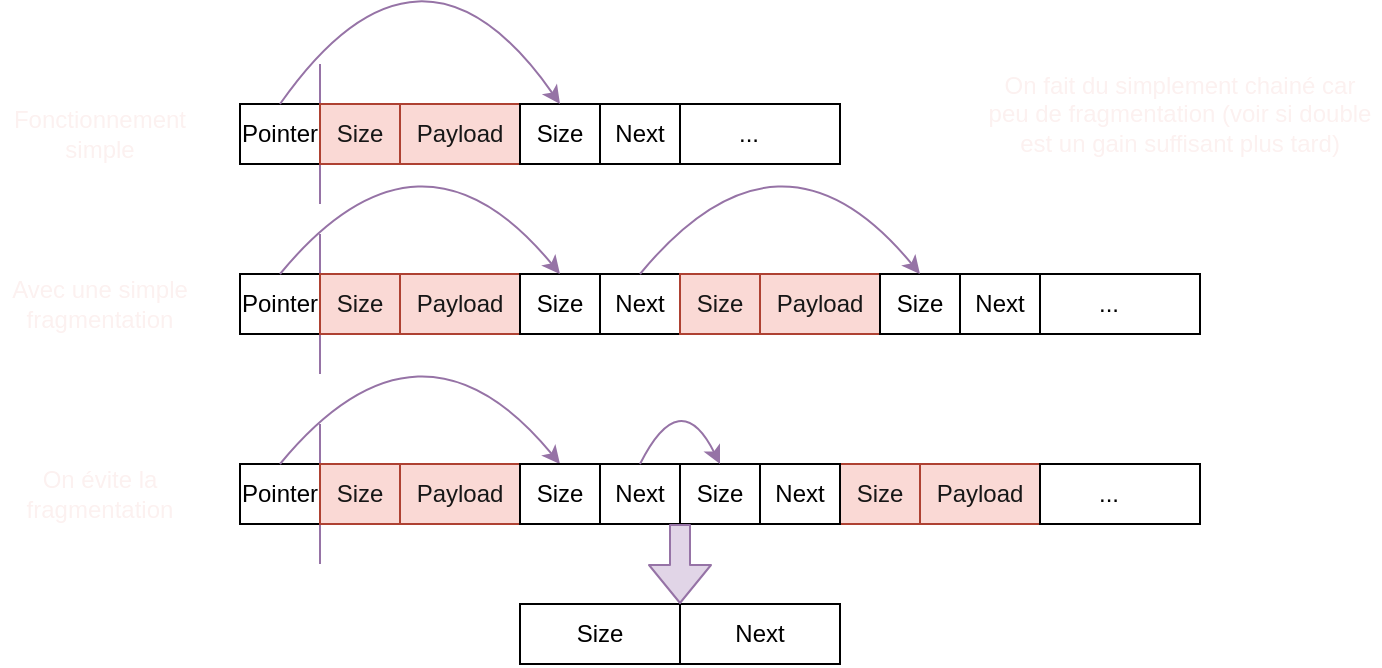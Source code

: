 <mxfile>
    <diagram id="8bbaKS8E7-gGLmwbZnUU" name="Page-1">
        <mxGraphModel dx="1570" dy="389" grid="1" gridSize="10" guides="1" tooltips="1" connect="1" arrows="1" fold="1" page="1" pageScale="1" pageWidth="850" pageHeight="1100" math="0" shadow="0">
            <root>
                <mxCell id="0"/>
                <mxCell id="1" parent="0"/>
                <mxCell id="2" value="Pointer" style="rounded=0;whiteSpace=wrap;html=1;" vertex="1" parent="1">
                    <mxGeometry x="110" y="450" width="40" height="30" as="geometry"/>
                </mxCell>
                <mxCell id="3" value="" style="endArrow=none;html=1;fillColor=#e1d5e7;strokeColor=#9673a6;" edge="1" parent="1">
                    <mxGeometry width="50" height="50" relative="1" as="geometry">
                        <mxPoint x="150" y="500" as="sourcePoint"/>
                        <mxPoint x="150" y="430" as="targetPoint"/>
                    </mxGeometry>
                </mxCell>
                <mxCell id="10" value="Size" style="rounded=0;whiteSpace=wrap;html=1;fillColor=#fad9d5;strokeColor=#ae4132;fontColor=#171717;" vertex="1" parent="1">
                    <mxGeometry x="150" y="450" width="40" height="30" as="geometry"/>
                </mxCell>
                <mxCell id="11" value="Payload" style="rounded=0;whiteSpace=wrap;html=1;fillColor=#fad9d5;strokeColor=#ae4132;fontColor=#171717;" vertex="1" parent="1">
                    <mxGeometry x="190" y="450" width="60" height="30" as="geometry"/>
                </mxCell>
                <mxCell id="13" value="Size" style="rounded=0;whiteSpace=wrap;html=1;" vertex="1" parent="1">
                    <mxGeometry x="250" y="450" width="40" height="30" as="geometry"/>
                </mxCell>
                <mxCell id="14" value="Next" style="rounded=0;whiteSpace=wrap;html=1;" vertex="1" parent="1">
                    <mxGeometry x="290" y="450" width="40" height="30" as="geometry"/>
                </mxCell>
                <mxCell id="15" value="..." style="rounded=0;whiteSpace=wrap;html=1;spacingRight=11;" vertex="1" parent="1">
                    <mxGeometry x="330" y="450" width="80" height="30" as="geometry"/>
                </mxCell>
                <mxCell id="16" value="" style="curved=1;endArrow=classic;html=1;fontColor=#171717;exitX=0.5;exitY=0;exitDx=0;exitDy=0;entryX=0.5;entryY=0;entryDx=0;entryDy=0;fillColor=#e1d5e7;strokeColor=#9673a6;" edge="1" parent="1" source="2" target="13">
                    <mxGeometry width="50" height="50" relative="1" as="geometry">
                        <mxPoint x="270" y="550" as="sourcePoint"/>
                        <mxPoint x="320" y="500" as="targetPoint"/>
                        <Array as="points">
                            <mxPoint x="200" y="350"/>
                        </Array>
                    </mxGeometry>
                </mxCell>
                <mxCell id="17" value="Pointer" style="rounded=0;whiteSpace=wrap;html=1;" vertex="1" parent="1">
                    <mxGeometry x="110" y="535" width="40" height="30" as="geometry"/>
                </mxCell>
                <mxCell id="18" value="" style="endArrow=none;html=1;fillColor=#e1d5e7;strokeColor=#9673a6;" edge="1" parent="1">
                    <mxGeometry width="50" height="50" relative="1" as="geometry">
                        <mxPoint x="150" y="585" as="sourcePoint"/>
                        <mxPoint x="150" y="515" as="targetPoint"/>
                    </mxGeometry>
                </mxCell>
                <mxCell id="19" value="Size" style="rounded=0;whiteSpace=wrap;html=1;fillColor=#fad9d5;strokeColor=#ae4132;fontColor=#171717;" vertex="1" parent="1">
                    <mxGeometry x="150" y="535" width="40" height="30" as="geometry"/>
                </mxCell>
                <mxCell id="20" value="Payload" style="rounded=0;whiteSpace=wrap;html=1;fillColor=#fad9d5;strokeColor=#ae4132;fontColor=#171717;" vertex="1" parent="1">
                    <mxGeometry x="190" y="535" width="60" height="30" as="geometry"/>
                </mxCell>
                <mxCell id="21" value="Size" style="rounded=0;whiteSpace=wrap;html=1;" vertex="1" parent="1">
                    <mxGeometry x="250" y="535" width="40" height="30" as="geometry"/>
                </mxCell>
                <mxCell id="22" value="Next" style="rounded=0;whiteSpace=wrap;html=1;" vertex="1" parent="1">
                    <mxGeometry x="290" y="535" width="40" height="30" as="geometry"/>
                </mxCell>
                <mxCell id="24" value="Size" style="rounded=0;whiteSpace=wrap;html=1;fillColor=#fad9d5;strokeColor=#ae4132;fontColor=#171717;" vertex="1" parent="1">
                    <mxGeometry x="330" y="535" width="40" height="30" as="geometry"/>
                </mxCell>
                <mxCell id="25" value="Payload" style="rounded=0;whiteSpace=wrap;html=1;fillColor=#fad9d5;strokeColor=#ae4132;fontColor=#171717;" vertex="1" parent="1">
                    <mxGeometry x="370" y="535" width="60" height="30" as="geometry"/>
                </mxCell>
                <mxCell id="26" value="Size" style="rounded=0;whiteSpace=wrap;html=1;" vertex="1" parent="1">
                    <mxGeometry x="430" y="535" width="40" height="30" as="geometry"/>
                </mxCell>
                <mxCell id="27" value="Next" style="rounded=0;whiteSpace=wrap;html=1;" vertex="1" parent="1">
                    <mxGeometry x="470" y="535" width="40" height="30" as="geometry"/>
                </mxCell>
                <mxCell id="28" value="..." style="rounded=0;whiteSpace=wrap;html=1;spacingRight=11;" vertex="1" parent="1">
                    <mxGeometry x="510" y="535" width="80" height="30" as="geometry"/>
                </mxCell>
                <mxCell id="29" value="" style="curved=1;endArrow=classic;html=1;fontColor=#171717;exitX=0.5;exitY=0;exitDx=0;exitDy=0;entryX=0.5;entryY=0;entryDx=0;entryDy=0;fillColor=#e1d5e7;strokeColor=#9673a6;" edge="1" parent="1" source="17" target="21">
                    <mxGeometry width="50" height="50" relative="1" as="geometry">
                        <mxPoint x="130" y="520" as="sourcePoint"/>
                        <mxPoint x="270" y="520" as="targetPoint"/>
                        <Array as="points">
                            <mxPoint x="200" y="450"/>
                        </Array>
                    </mxGeometry>
                </mxCell>
                <mxCell id="30" value="" style="curved=1;endArrow=classic;html=1;fontColor=#171717;exitX=0.5;exitY=0;exitDx=0;exitDy=0;entryX=0.5;entryY=0;entryDx=0;entryDy=0;fillColor=#e1d5e7;strokeColor=#9673a6;" edge="1" parent="1" source="22" target="26">
                    <mxGeometry width="50" height="50" relative="1" as="geometry">
                        <mxPoint x="310" y="520" as="sourcePoint"/>
                        <mxPoint x="450" y="510" as="targetPoint"/>
                        <Array as="points">
                            <mxPoint x="380" y="450"/>
                        </Array>
                    </mxGeometry>
                </mxCell>
                <mxCell id="31" value="Fonctionnement simple" style="text;html=1;strokeColor=none;fillColor=none;align=center;verticalAlign=middle;whiteSpace=wrap;rounded=0;labelBackgroundColor=none;fontColor=#FCF1F0;" vertex="1" parent="1">
                    <mxGeometry x="10" y="450" width="60" height="30" as="geometry"/>
                </mxCell>
                <mxCell id="32" value="Avec une simple fragmentation" style="text;html=1;strokeColor=none;fillColor=none;align=center;verticalAlign=middle;whiteSpace=wrap;rounded=0;labelBackgroundColor=none;fontColor=#FCF1F0;" vertex="1" parent="1">
                    <mxGeometry x="-10" y="535" width="100" height="30" as="geometry"/>
                </mxCell>
                <mxCell id="33" value="Pointer" style="rounded=0;whiteSpace=wrap;html=1;" vertex="1" parent="1">
                    <mxGeometry x="110" y="630" width="40" height="30" as="geometry"/>
                </mxCell>
                <mxCell id="34" value="" style="endArrow=none;html=1;fillColor=#e1d5e7;strokeColor=#9673a6;" edge="1" parent="1">
                    <mxGeometry width="50" height="50" relative="1" as="geometry">
                        <mxPoint x="150" y="680" as="sourcePoint"/>
                        <mxPoint x="150" y="610" as="targetPoint"/>
                    </mxGeometry>
                </mxCell>
                <mxCell id="35" value="Size" style="rounded=0;whiteSpace=wrap;html=1;fillColor=#fad9d5;strokeColor=#ae4132;fontColor=#171717;" vertex="1" parent="1">
                    <mxGeometry x="150" y="630" width="40" height="30" as="geometry"/>
                </mxCell>
                <mxCell id="36" value="Payload" style="rounded=0;whiteSpace=wrap;html=1;fillColor=#fad9d5;strokeColor=#ae4132;fontColor=#171717;" vertex="1" parent="1">
                    <mxGeometry x="190" y="630" width="60" height="30" as="geometry"/>
                </mxCell>
                <mxCell id="37" value="Size" style="rounded=0;whiteSpace=wrap;html=1;" vertex="1" parent="1">
                    <mxGeometry x="250" y="630" width="40" height="30" as="geometry"/>
                </mxCell>
                <mxCell id="38" value="Next" style="rounded=0;whiteSpace=wrap;html=1;" vertex="1" parent="1">
                    <mxGeometry x="290" y="630" width="40" height="30" as="geometry"/>
                </mxCell>
                <mxCell id="39" value="Size" style="rounded=0;whiteSpace=wrap;html=1;fillColor=#fad9d5;strokeColor=#ae4132;fontColor=#171717;" vertex="1" parent="1">
                    <mxGeometry x="410" y="630" width="40" height="30" as="geometry"/>
                </mxCell>
                <mxCell id="40" value="Payload" style="rounded=0;whiteSpace=wrap;html=1;fillColor=#fad9d5;strokeColor=#ae4132;fontColor=#171717;" vertex="1" parent="1">
                    <mxGeometry x="450" y="630" width="60" height="30" as="geometry"/>
                </mxCell>
                <mxCell id="41" value="Size" style="rounded=0;whiteSpace=wrap;html=1;" vertex="1" parent="1">
                    <mxGeometry x="330" y="630" width="40" height="30" as="geometry"/>
                </mxCell>
                <mxCell id="42" value="Next" style="rounded=0;whiteSpace=wrap;html=1;" vertex="1" parent="1">
                    <mxGeometry x="370" y="630" width="40" height="30" as="geometry"/>
                </mxCell>
                <mxCell id="43" value="..." style="rounded=0;whiteSpace=wrap;html=1;spacingRight=11;" vertex="1" parent="1">
                    <mxGeometry x="510" y="630" width="80" height="30" as="geometry"/>
                </mxCell>
                <mxCell id="44" value="On évite la fragmentation" style="text;html=1;strokeColor=none;fillColor=none;align=center;verticalAlign=middle;whiteSpace=wrap;rounded=0;labelBackgroundColor=none;fontColor=#FCF1F0;" vertex="1" parent="1">
                    <mxGeometry x="-10" y="630" width="100" height="30" as="geometry"/>
                </mxCell>
                <mxCell id="45" value="" style="curved=1;endArrow=classic;html=1;fontColor=#171717;exitX=0.5;exitY=0;exitDx=0;exitDy=0;entryX=0.5;entryY=0;entryDx=0;entryDy=0;fillColor=#e1d5e7;strokeColor=#9673a6;" edge="1" parent="1" source="33" target="37">
                    <mxGeometry width="50" height="50" relative="1" as="geometry">
                        <mxPoint x="130" y="600" as="sourcePoint"/>
                        <mxPoint x="280" y="600" as="targetPoint"/>
                        <Array as="points">
                            <mxPoint x="200" y="545"/>
                        </Array>
                    </mxGeometry>
                </mxCell>
                <mxCell id="46" value="" style="curved=1;endArrow=classic;html=1;fontColor=#171717;exitX=0.5;exitY=0;exitDx=0;exitDy=0;entryX=0.5;entryY=0;entryDx=0;entryDy=0;fillColor=#e1d5e7;strokeColor=#9673a6;" edge="1" parent="1" source="38" target="41">
                    <mxGeometry width="50" height="50" relative="1" as="geometry">
                        <mxPoint x="300" y="615" as="sourcePoint"/>
                        <mxPoint x="440" y="615" as="targetPoint"/>
                        <Array as="points">
                            <mxPoint x="330" y="590"/>
                        </Array>
                    </mxGeometry>
                </mxCell>
                <mxCell id="47" value="Size" style="rounded=0;whiteSpace=wrap;html=1;" vertex="1" parent="1">
                    <mxGeometry x="250" y="630" width="40" height="30" as="geometry"/>
                </mxCell>
                <mxCell id="48" value="Next" style="rounded=0;whiteSpace=wrap;html=1;" vertex="1" parent="1">
                    <mxGeometry x="330" y="700" width="80" height="30" as="geometry"/>
                </mxCell>
                <mxCell id="49" value="Size" style="rounded=0;whiteSpace=wrap;html=1;" vertex="1" parent="1">
                    <mxGeometry x="250" y="700" width="80" height="30" as="geometry"/>
                </mxCell>
                <mxCell id="50" value="" style="shape=flexArrow;endArrow=classic;html=1;fontColor=#FCF1F0;exitX=1;exitY=1;exitDx=0;exitDy=0;entryX=1;entryY=0;entryDx=0;entryDy=0;fillColor=#e1d5e7;strokeColor=#9673a6;" edge="1" parent="1" source="38" target="49">
                    <mxGeometry width="50" height="50" relative="1" as="geometry">
                        <mxPoint x="310" y="650" as="sourcePoint"/>
                        <mxPoint x="360" y="600" as="targetPoint"/>
                    </mxGeometry>
                </mxCell>
                <mxCell id="52" value="On fait du simplement chainé car peu de fragmentation (voir si double est un gain suffisant plus tard)" style="text;html=1;strokeColor=none;fillColor=none;align=center;verticalAlign=middle;whiteSpace=wrap;rounded=0;labelBackgroundColor=none;fontColor=#FCF1F0;" vertex="1" parent="1">
                    <mxGeometry x="480" y="440" width="200" height="30" as="geometry"/>
                </mxCell>
            </root>
        </mxGraphModel>
    </diagram>
</mxfile>